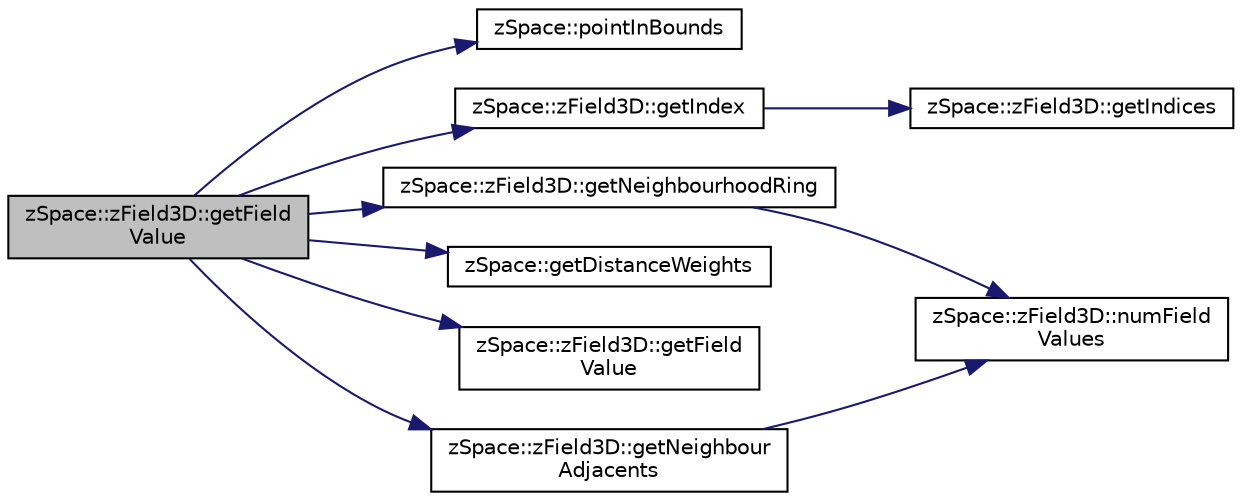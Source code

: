 digraph "zSpace::zField3D::getFieldValue"
{
 // LATEX_PDF_SIZE
  edge [fontname="Helvetica",fontsize="10",labelfontname="Helvetica",labelfontsize="10"];
  node [fontname="Helvetica",fontsize="10",shape=record];
  rankdir="LR";
  Node20 [label="zSpace::zField3D::getField\lValue",height=0.2,width=0.4,color="black", fillcolor="grey75", style="filled", fontcolor="black",tooltip="This method gets the value of the field at the input sample position."];
  Node20 -> Node21 [color="midnightblue",fontsize="10",style="solid",fontname="Helvetica"];
  Node21 [label="zSpace::pointInBounds",height=0.2,width=0.4,color="black", fillcolor="white", style="filled",URL="$group__z_vector_matrix_utilities.html#gab4eab695931013c7a5bf95b1403ce5ce",tooltip="This method checks if the input position is inside the input bounds."];
  Node20 -> Node22 [color="midnightblue",fontsize="10",style="solid",fontname="Helvetica"];
  Node22 [label="zSpace::zField3D::getIndex",height=0.2,width=0.4,color="black", fillcolor="white", style="filled",URL="$classz_space_1_1z_field3_d.html#a3855e49fe1f5c422285c5c3e4e6ac6d5",tooltip="This method gets the index of the field at the input position."];
  Node22 -> Node23 [color="midnightblue",fontsize="10",style="solid",fontname="Helvetica"];
  Node23 [label="zSpace::zField3D::getIndices",height=0.2,width=0.4,color="black", fillcolor="white", style="filled",URL="$classz_space_1_1z_field3_d.html#a560dd880cdc8c49a9bc40bf3557159d7",tooltip="This method gets the indicies of the field at the input position."];
  Node20 -> Node24 [color="midnightblue",fontsize="10",style="solid",fontname="Helvetica"];
  Node24 [label="zSpace::zField3D::getNeighbourhoodRing",height=0.2,width=0.4,color="black", fillcolor="white", style="filled",URL="$classz_space_1_1z_field3_d.html#ab04b9034a4b5b2303a384421cbee4f5d",tooltip="This method gets the ring neighbours of the field at the input index."];
  Node24 -> Node25 [color="midnightblue",fontsize="10",style="solid",fontname="Helvetica"];
  Node25 [label="zSpace::zField3D::numField\lValues",height=0.2,width=0.4,color="black", fillcolor="white", style="filled",URL="$classz_space_1_1z_field3_d.html#ad06af8cb3e166bc638e6145f1554f1ef",tooltip="This method retruns the number of fieldvalues in the field."];
  Node20 -> Node26 [color="midnightblue",fontsize="10",style="solid",fontname="Helvetica"];
  Node26 [label="zSpace::getDistanceWeights",height=0.2,width=0.4,color="black", fillcolor="white", style="filled",URL="$group__z_vector_matrix_utilities.html#gad27f7cbbb9bf5cbc0e75ba44a644ccb6",tooltip="This method computes the inverse distance weights of the input positions container on the input point..."];
  Node20 -> Node27 [color="midnightblue",fontsize="10",style="solid",fontname="Helvetica"];
  Node27 [label="zSpace::zField3D::getField\lValue",height=0.2,width=0.4,color="black", fillcolor="white", style="filled",URL="$classz_space_1_1z_field3_d.html#a39a5584977e449667c39bd33637a7195",tooltip="This method gets the waight/value of the scalar at the input index."];
  Node20 -> Node28 [color="midnightblue",fontsize="10",style="solid",fontname="Helvetica"];
  Node28 [label="zSpace::zField3D::getNeighbour\lAdjacents",height=0.2,width=0.4,color="black", fillcolor="white", style="filled",URL="$classz_space_1_1z_field3_d.html#a511e4a98321d862e3d3ba75be57a378f",tooltip="This method gets the immediate adjacent neighbours of the field at the input index."];
  Node28 -> Node25 [color="midnightblue",fontsize="10",style="solid",fontname="Helvetica"];
}
